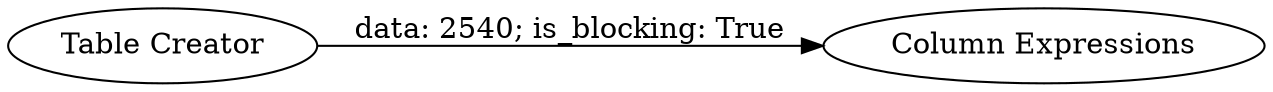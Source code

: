 digraph {
	"-4850703712965342659_6" [label="Column Expressions"]
	"-4850703712965342659_3" [label="Table Creator"]
	"-4850703712965342659_3" -> "-4850703712965342659_6" [label="data: 2540; is_blocking: True"]
	rankdir=LR
}

